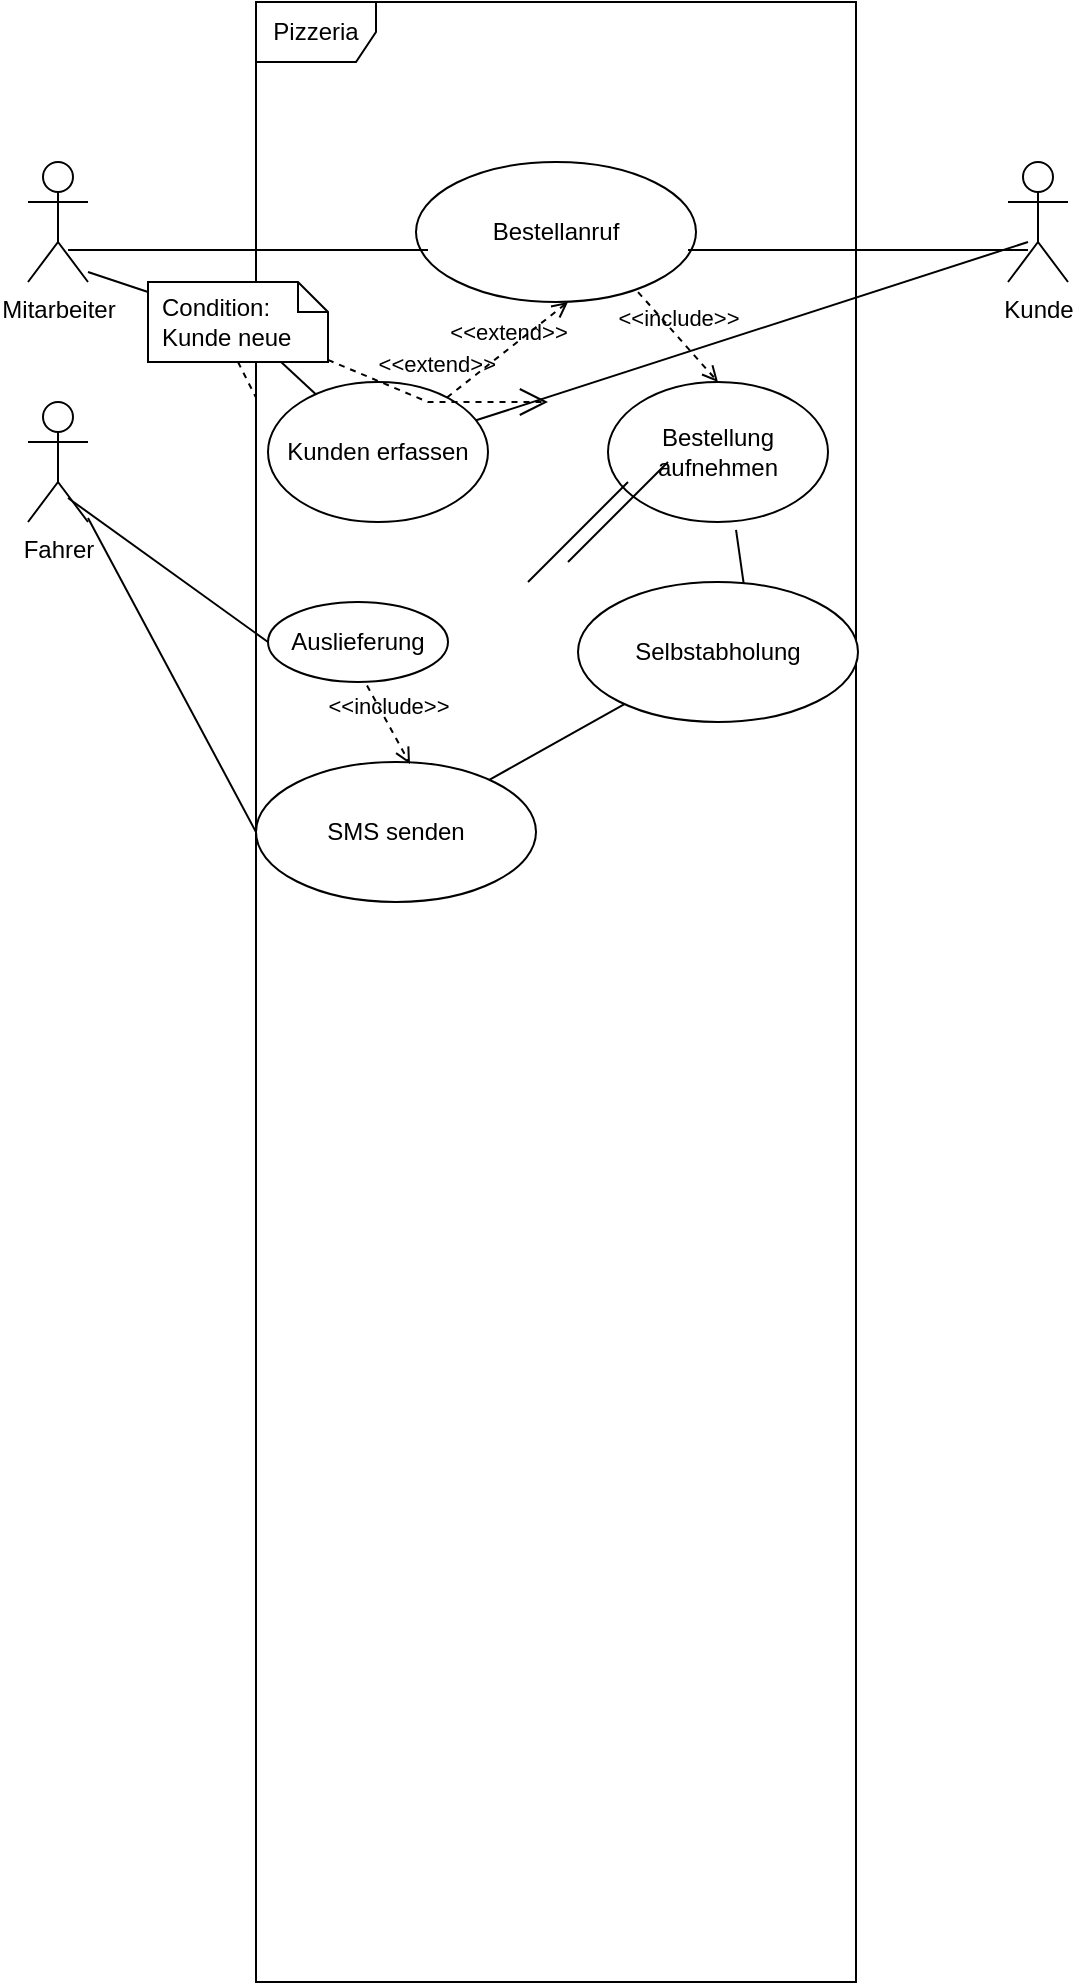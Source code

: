 <mxfile>
    <diagram id="BjSGkJWJxwuqk2E9st3M" name="UCD">
        <mxGraphModel dx="824" dy="284" grid="1" gridSize="10" guides="1" tooltips="1" connect="1" arrows="1" fold="1" page="1" pageScale="1" pageWidth="827" pageHeight="1169" math="0" shadow="0">
            <root>
                <mxCell id="0"/>
                <mxCell id="1" parent="0"/>
                <mxCell id="3" value="Pizzeria" style="shape=umlFrame;whiteSpace=wrap;html=1;" vertex="1" parent="1">
                    <mxGeometry x="194" y="40" width="300" height="990" as="geometry"/>
                </mxCell>
                <mxCell id="4" value="Fahrer" style="shape=umlActor;verticalLabelPosition=bottom;verticalAlign=top;html=1;" vertex="1" parent="1">
                    <mxGeometry x="80" y="240" width="30" height="60" as="geometry"/>
                </mxCell>
                <mxCell id="5" value="Kunde" style="shape=umlActor;verticalLabelPosition=bottom;verticalAlign=top;html=1;" vertex="1" parent="1">
                    <mxGeometry x="570" y="120" width="30" height="60" as="geometry"/>
                </mxCell>
                <mxCell id="6" value="Mitarbeiter" style="shape=umlActor;verticalLabelPosition=bottom;verticalAlign=top;html=1;" vertex="1" parent="1">
                    <mxGeometry x="80" y="120" width="30" height="60" as="geometry"/>
                </mxCell>
                <mxCell id="15" value="Bestellanruf" style="ellipse;whiteSpace=wrap;html=1;" vertex="1" parent="1">
                    <mxGeometry x="274" y="120" width="140" height="70" as="geometry"/>
                </mxCell>
                <mxCell id="16" value="Kunden erfassen" style="ellipse;whiteSpace=wrap;html=1;" vertex="1" parent="1">
                    <mxGeometry x="200" y="230" width="110" height="70" as="geometry"/>
                </mxCell>
                <mxCell id="17" value="" style="line;strokeWidth=1;fillColor=none;align=left;verticalAlign=middle;spacingTop=-1;spacingLeft=3;spacingRight=3;rotatable=0;labelPosition=right;points=[];portConstraint=eastwest;strokeColor=inherit;" vertex="1" parent="1">
                    <mxGeometry x="410" y="160" width="170" height="8" as="geometry"/>
                </mxCell>
                <mxCell id="19" value="" style="line;strokeWidth=1;fillColor=none;align=left;verticalAlign=middle;spacingTop=-1;spacingLeft=3;spacingRight=3;rotatable=0;labelPosition=right;points=[];portConstraint=eastwest;strokeColor=inherit;" vertex="1" parent="1">
                    <mxGeometry x="100" y="160" width="180" height="8" as="geometry"/>
                </mxCell>
                <mxCell id="27" value="" style="endArrow=none;html=1;" edge="1" parent="1" source="16">
                    <mxGeometry width="50" height="50" relative="1" as="geometry">
                        <mxPoint x="530" y="210" as="sourcePoint"/>
                        <mxPoint x="580" y="160" as="targetPoint"/>
                    </mxGeometry>
                </mxCell>
                <mxCell id="28" value="" style="endArrow=none;html=1;startArrow=none;" edge="1" parent="1" source="31" target="16">
                    <mxGeometry width="50" height="50" relative="1" as="geometry">
                        <mxPoint x="110" y="175" as="sourcePoint"/>
                        <mxPoint x="160" y="125" as="targetPoint"/>
                    </mxGeometry>
                </mxCell>
                <mxCell id="29" value="&amp;lt;&amp;lt;extend&amp;gt;&amp;gt;" style="html=1;verticalAlign=bottom;labelBackgroundColor=none;endArrow=open;endFill=0;dashed=1;" edge="1" parent="1" source="16">
                    <mxGeometry width="160" relative="1" as="geometry">
                        <mxPoint x="300" y="190" as="sourcePoint"/>
                        <mxPoint x="350" y="190" as="targetPoint"/>
                    </mxGeometry>
                </mxCell>
                <mxCell id="32" value="&amp;lt;&amp;lt;extend&amp;gt;&amp;gt;" style="align=right;html=1;verticalAlign=bottom;rounded=0;labelBackgroundColor=none;endArrow=open;endSize=12;dashed=1;" edge="1" parent="1" source="31">
                    <mxGeometry x="0.561" y="10" relative="1" as="geometry">
                        <mxPoint x="340" y="240" as="targetPoint"/>
                        <mxPoint x="410" y="330" as="sourcePoint"/>
                        <Array as="points">
                            <mxPoint x="280" y="240"/>
                        </Array>
                        <mxPoint as="offset"/>
                    </mxGeometry>
                </mxCell>
                <mxCell id="33" value="" style="edgeStyle=none;html=1;endArrow=none;rounded=0;labelBackgroundColor=none;dashed=1;exitX=0.5;exitY=1;" edge="1" source="31" parent="1" target="3">
                    <mxGeometry relative="1" as="geometry">
                        <mxPoint x="350" y="330" as="targetPoint"/>
                    </mxGeometry>
                </mxCell>
                <mxCell id="34" value="" style="endArrow=none;html=1;" edge="1" parent="1" target="31">
                    <mxGeometry width="50" height="50" relative="1" as="geometry">
                        <mxPoint x="110" y="175" as="sourcePoint"/>
                        <mxPoint x="289.415" y="260.807" as="targetPoint"/>
                    </mxGeometry>
                </mxCell>
                <mxCell id="31" value="Condition:&#10;Kunde neue" style="shape=note;size=15;spacingLeft=5;align=left;whiteSpace=wrap;" vertex="1" parent="1">
                    <mxGeometry x="140" y="180" width="90" height="40" as="geometry"/>
                </mxCell>
                <mxCell id="35" value="Bestellung&lt;br&gt;aufnehmen" style="ellipse;whiteSpace=wrap;html=1;" vertex="1" parent="1">
                    <mxGeometry x="370" y="230" width="110" height="70" as="geometry"/>
                </mxCell>
                <mxCell id="36" value="&amp;lt;&amp;lt;include&amp;gt;&amp;gt;" style="html=1;verticalAlign=bottom;labelBackgroundColor=none;endArrow=open;endFill=0;dashed=1;entryX=0.5;entryY=0;entryDx=0;entryDy=0;exitX=0.793;exitY=0.929;exitDx=0;exitDy=0;exitPerimeter=0;" edge="1" parent="1" source="15" target="35">
                    <mxGeometry width="160" relative="1" as="geometry">
                        <mxPoint x="300" y="190" as="sourcePoint"/>
                        <mxPoint x="460" y="190" as="targetPoint"/>
                    </mxGeometry>
                </mxCell>
                <mxCell id="37" value="" style="endArrow=none;html=1;" edge="1" parent="1">
                    <mxGeometry width="50" height="50" relative="1" as="geometry">
                        <mxPoint x="330" y="330" as="sourcePoint"/>
                        <mxPoint x="380" y="280" as="targetPoint"/>
                    </mxGeometry>
                </mxCell>
                <mxCell id="38" value="" style="endArrow=none;html=1;entryX=0.582;entryY=1.057;entryDx=0;entryDy=0;entryPerimeter=0;exitX=0.593;exitY=0.029;exitDx=0;exitDy=0;exitPerimeter=0;" edge="1" parent="1" source="39" target="35">
                    <mxGeometry width="50" height="50" relative="1" as="geometry">
                        <mxPoint x="410" y="340" as="sourcePoint"/>
                        <mxPoint x="460" y="290" as="targetPoint"/>
                    </mxGeometry>
                </mxCell>
                <mxCell id="39" value="Selbstabholung" style="ellipse;whiteSpace=wrap;html=1;" vertex="1" parent="1">
                    <mxGeometry x="355" y="330" width="140" height="70" as="geometry"/>
                </mxCell>
                <mxCell id="40" value="Auslieferung" style="ellipse;whiteSpace=wrap;html=1;" vertex="1" parent="1">
                    <mxGeometry x="200" y="340" width="90" height="40" as="geometry"/>
                </mxCell>
                <mxCell id="41" value="" style="endArrow=none;html=1;" edge="1" parent="1" source="39" target="42">
                    <mxGeometry width="50" height="50" relative="1" as="geometry">
                        <mxPoint x="520" y="230" as="sourcePoint"/>
                        <mxPoint x="570" y="180" as="targetPoint"/>
                    </mxGeometry>
                </mxCell>
                <mxCell id="42" value="SMS senden" style="ellipse;whiteSpace=wrap;html=1;" vertex="1" parent="1">
                    <mxGeometry x="194" y="420" width="140" height="70" as="geometry"/>
                </mxCell>
                <mxCell id="43" value="&amp;lt;&amp;lt;include&amp;gt;&amp;gt;" style="html=1;verticalAlign=bottom;labelBackgroundColor=none;endArrow=open;endFill=0;dashed=1;entryX=0.55;entryY=0.014;entryDx=0;entryDy=0;entryPerimeter=0;exitX=0.55;exitY=1.043;exitDx=0;exitDy=0;exitPerimeter=0;" edge="1" parent="1" source="40" target="42">
                    <mxGeometry width="160" relative="1" as="geometry">
                        <mxPoint x="300" y="500" as="sourcePoint"/>
                        <mxPoint x="460" y="500" as="targetPoint"/>
                    </mxGeometry>
                </mxCell>
                <mxCell id="44" value="" style="endArrow=none;html=1;" edge="1" parent="1">
                    <mxGeometry width="50" height="50" relative="1" as="geometry">
                        <mxPoint x="350" y="320" as="sourcePoint"/>
                        <mxPoint x="400" y="270" as="targetPoint"/>
                    </mxGeometry>
                </mxCell>
                <mxCell id="45" value="" style="endArrow=none;html=1;entryX=0;entryY=0.5;entryDx=0;entryDy=0;" edge="1" parent="1" source="4" target="42">
                    <mxGeometry width="50" height="50" relative="1" as="geometry">
                        <mxPoint x="80" y="390" as="sourcePoint"/>
                        <mxPoint x="130" y="340" as="targetPoint"/>
                    </mxGeometry>
                </mxCell>
                <mxCell id="46" value="" style="endArrow=none;html=1;exitX=0;exitY=0.5;exitDx=0;exitDy=0;entryX=0.667;entryY=0.8;entryDx=0;entryDy=0;entryPerimeter=0;" edge="1" parent="1" source="40" target="4">
                    <mxGeometry width="50" height="50" relative="1" as="geometry">
                        <mxPoint x="350" y="330" as="sourcePoint"/>
                        <mxPoint x="400" y="280" as="targetPoint"/>
                    </mxGeometry>
                </mxCell>
            </root>
        </mxGraphModel>
    </diagram>
</mxfile>